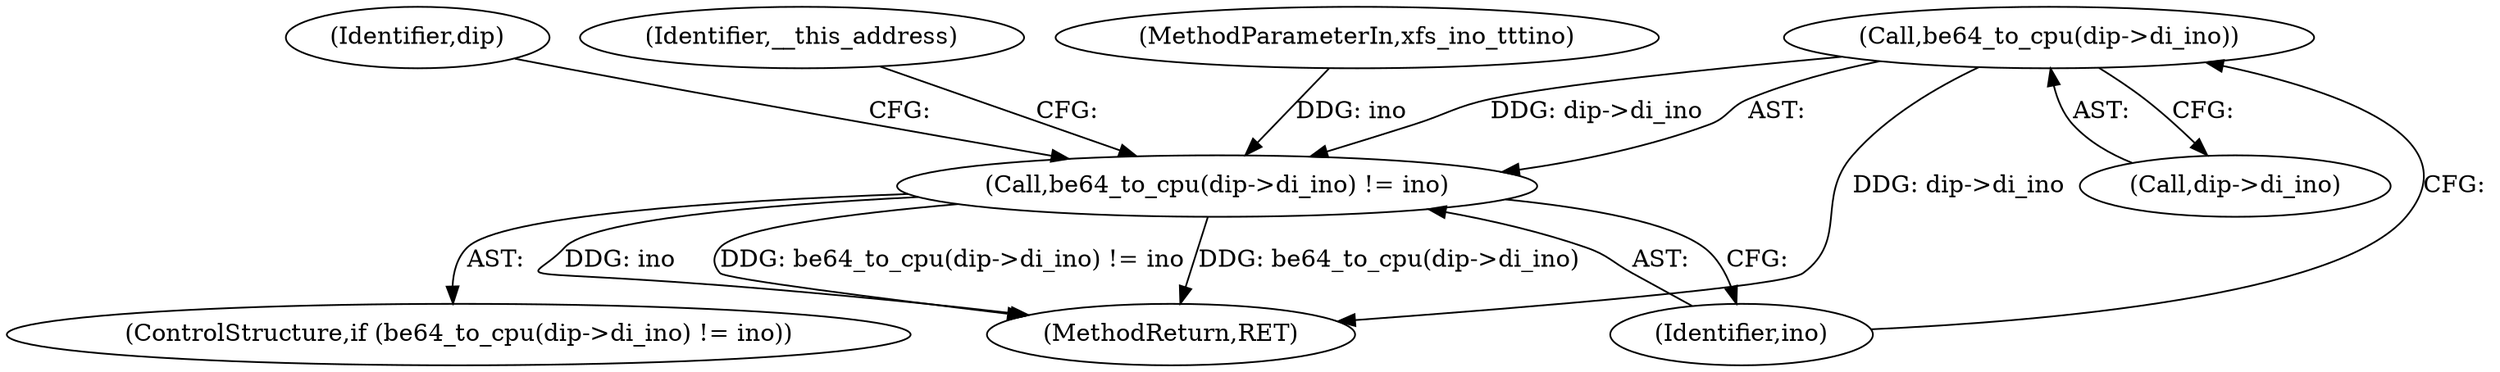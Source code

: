 digraph "0_linux_23fcb3340d033d9f081e21e6c12c2db7eaa541d3@pointer" {
"1000168" [label="(Call,be64_to_cpu(dip->di_ino))"];
"1000167" [label="(Call,be64_to_cpu(dip->di_ino) != ino)"];
"1000168" [label="(Call,be64_to_cpu(dip->di_ino))"];
"1000167" [label="(Call,be64_to_cpu(dip->di_ino) != ino)"];
"1000180" [label="(Identifier,dip)"];
"1000166" [label="(ControlStructure,if (be64_to_cpu(dip->di_ino) != ino))"];
"1000169" [label="(Call,dip->di_ino)"];
"1000174" [label="(Identifier,__this_address)"];
"1000119" [label="(MethodParameterIn,xfs_ino_t\t\tino)"];
"1000172" [label="(Identifier,ino)"];
"1000467" [label="(MethodReturn,RET)"];
"1000168" -> "1000167"  [label="AST: "];
"1000168" -> "1000169"  [label="CFG: "];
"1000169" -> "1000168"  [label="AST: "];
"1000172" -> "1000168"  [label="CFG: "];
"1000168" -> "1000467"  [label="DDG: dip->di_ino"];
"1000168" -> "1000167"  [label="DDG: dip->di_ino"];
"1000167" -> "1000166"  [label="AST: "];
"1000167" -> "1000172"  [label="CFG: "];
"1000172" -> "1000167"  [label="AST: "];
"1000174" -> "1000167"  [label="CFG: "];
"1000180" -> "1000167"  [label="CFG: "];
"1000167" -> "1000467"  [label="DDG: be64_to_cpu(dip->di_ino)"];
"1000167" -> "1000467"  [label="DDG: ino"];
"1000167" -> "1000467"  [label="DDG: be64_to_cpu(dip->di_ino) != ino"];
"1000119" -> "1000167"  [label="DDG: ino"];
}
